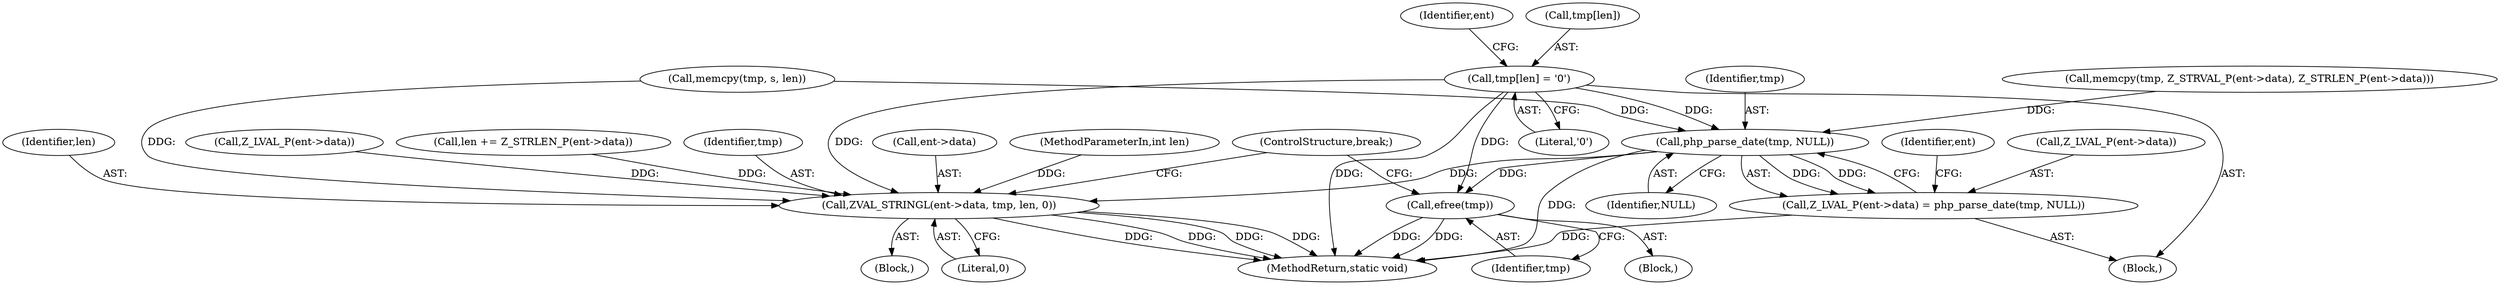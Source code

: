 digraph "0_php-src_426aeb2808955ee3d3f52e0cfb102834cdb836a5?w=1@array" {
"1000441" [label="(Call,tmp[len] = '\0')"];
"1000451" [label="(Call,php_parse_date(tmp, NULL))"];
"1000446" [label="(Call,Z_LVAL_P(ent->data) = php_parse_date(tmp, NULL))"];
"1000463" [label="(Call,ZVAL_STRINGL(ent->data, tmp, len, 0))"];
"1000472" [label="(Call,efree(tmp))"];
"1000472" [label="(Call,efree(tmp))"];
"1000458" [label="(Identifier,ent)"];
"1000452" [label="(Identifier,tmp)"];
"1000467" [label="(Identifier,tmp)"];
"1000451" [label="(Call,php_parse_date(tmp, NULL))"];
"1000462" [label="(Block,)"];
"1000449" [label="(Identifier,ent)"];
"1000446" [label="(Call,Z_LVAL_P(ent->data) = php_parse_date(tmp, NULL))"];
"1000370" [label="(Block,)"];
"1000442" [label="(Call,tmp[len])"];
"1000412" [label="(Call,len += Z_STRLEN_P(ent->data))"];
"1000474" [label="(ControlStructure,break;)"];
"1000393" [label="(Call,memcpy(tmp, Z_STRVAL_P(ent->data), Z_STRLEN_P(ent->data)))"];
"1000441" [label="(Call,tmp[len] = '\0')"];
"1000464" [label="(Call,ent->data)"];
"1000463" [label="(Call,ZVAL_STRINGL(ent->data, tmp, len, 0))"];
"1000453" [label="(Identifier,NULL)"];
"1000104" [label="(MethodParameterIn,int len)"];
"1000477" [label="(MethodReturn,static void)"];
"1000469" [label="(Literal,0)"];
"1000468" [label="(Identifier,len)"];
"1000437" [label="(Call,memcpy(tmp, s, len))"];
"1000473" [label="(Identifier,tmp)"];
"1000445" [label="(Literal,'\0')"];
"1000471" [label="(Block,)"];
"1000456" [label="(Call,Z_LVAL_P(ent->data))"];
"1000447" [label="(Call,Z_LVAL_P(ent->data))"];
"1000441" -> "1000370"  [label="AST: "];
"1000441" -> "1000445"  [label="CFG: "];
"1000442" -> "1000441"  [label="AST: "];
"1000445" -> "1000441"  [label="AST: "];
"1000449" -> "1000441"  [label="CFG: "];
"1000441" -> "1000477"  [label="DDG: "];
"1000441" -> "1000451"  [label="DDG: "];
"1000441" -> "1000463"  [label="DDG: "];
"1000441" -> "1000472"  [label="DDG: "];
"1000451" -> "1000446"  [label="AST: "];
"1000451" -> "1000453"  [label="CFG: "];
"1000452" -> "1000451"  [label="AST: "];
"1000453" -> "1000451"  [label="AST: "];
"1000446" -> "1000451"  [label="CFG: "];
"1000451" -> "1000477"  [label="DDG: "];
"1000451" -> "1000446"  [label="DDG: "];
"1000451" -> "1000446"  [label="DDG: "];
"1000437" -> "1000451"  [label="DDG: "];
"1000393" -> "1000451"  [label="DDG: "];
"1000451" -> "1000463"  [label="DDG: "];
"1000451" -> "1000472"  [label="DDG: "];
"1000446" -> "1000370"  [label="AST: "];
"1000447" -> "1000446"  [label="AST: "];
"1000458" -> "1000446"  [label="CFG: "];
"1000446" -> "1000477"  [label="DDG: "];
"1000463" -> "1000462"  [label="AST: "];
"1000463" -> "1000469"  [label="CFG: "];
"1000464" -> "1000463"  [label="AST: "];
"1000467" -> "1000463"  [label="AST: "];
"1000468" -> "1000463"  [label="AST: "];
"1000469" -> "1000463"  [label="AST: "];
"1000474" -> "1000463"  [label="CFG: "];
"1000463" -> "1000477"  [label="DDG: "];
"1000463" -> "1000477"  [label="DDG: "];
"1000463" -> "1000477"  [label="DDG: "];
"1000463" -> "1000477"  [label="DDG: "];
"1000456" -> "1000463"  [label="DDG: "];
"1000412" -> "1000463"  [label="DDG: "];
"1000437" -> "1000463"  [label="DDG: "];
"1000104" -> "1000463"  [label="DDG: "];
"1000472" -> "1000471"  [label="AST: "];
"1000472" -> "1000473"  [label="CFG: "];
"1000473" -> "1000472"  [label="AST: "];
"1000474" -> "1000472"  [label="CFG: "];
"1000472" -> "1000477"  [label="DDG: "];
"1000472" -> "1000477"  [label="DDG: "];
}
